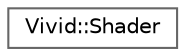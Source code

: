 digraph "Graphical Class Hierarchy"
{
 // LATEX_PDF_SIZE
  bgcolor="transparent";
  edge [fontname=Helvetica,fontsize=10,labelfontname=Helvetica,labelfontsize=10];
  node [fontname=Helvetica,fontsize=10,shape=box,height=0.2,width=0.4];
  rankdir="LR";
  Node0 [label="Vivid::Shader",height=0.2,width=0.4,color="grey40", fillcolor="white", style="filled",URL="$class_vivid_1_1_shader.html",tooltip=" "];
}
